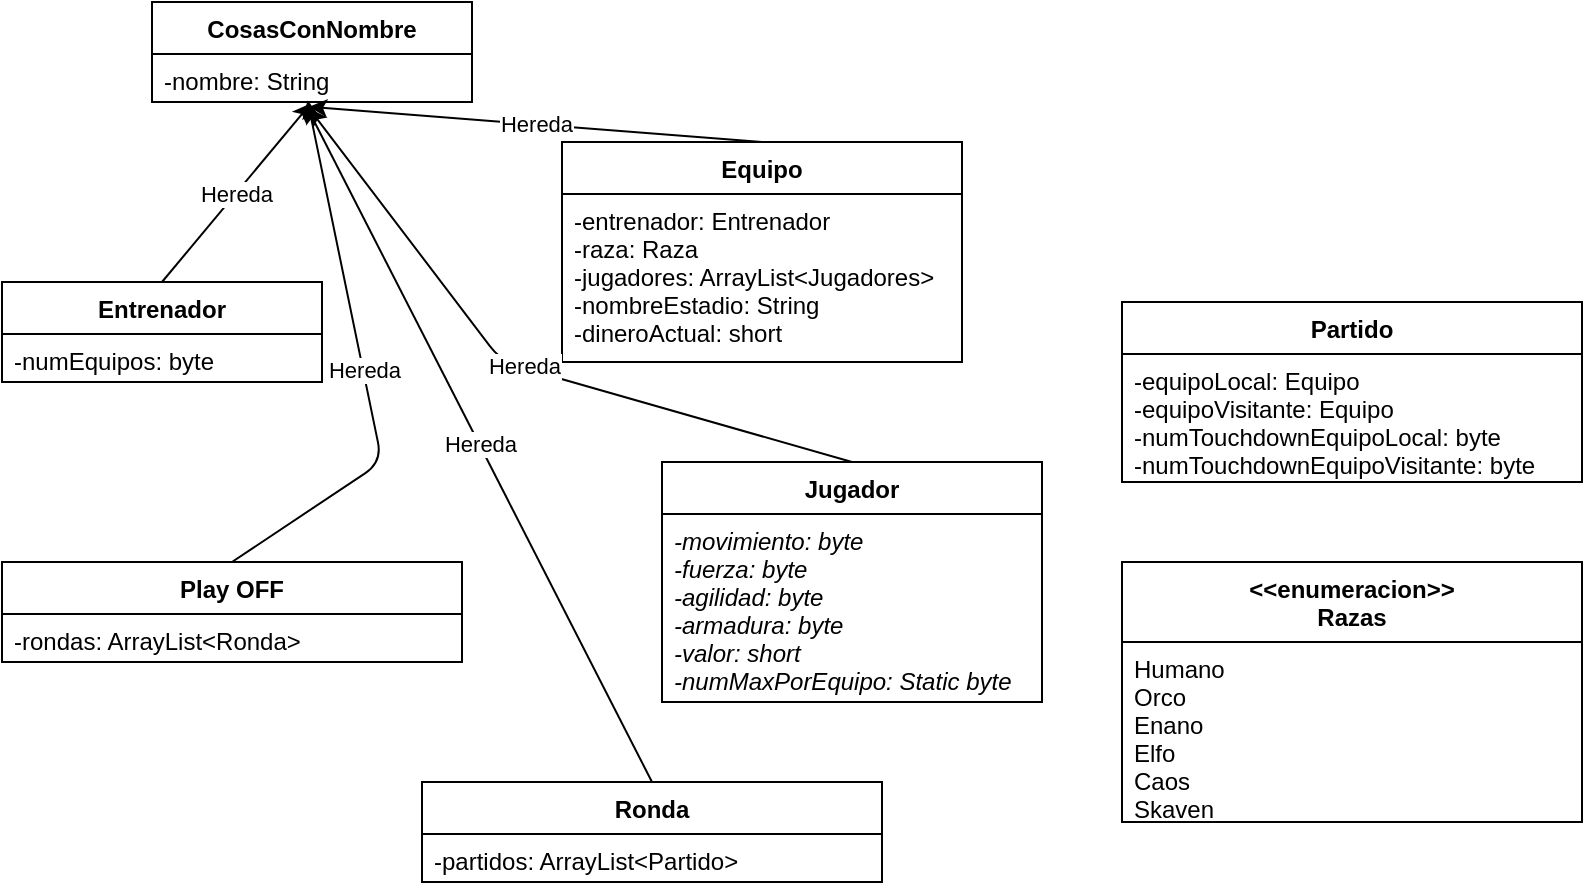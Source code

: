 <mxfile version="14.4.3" type="device"><diagram id="C5RBs43oDa-KdzZeNtuy" name="Page-1"><mxGraphModel dx="1038" dy="607" grid="1" gridSize="10" guides="1" tooltips="1" connect="1" arrows="1" fold="1" page="1" pageScale="1" pageWidth="827" pageHeight="1169" math="0" shadow="0"><root><mxCell id="WIyWlLk6GJQsqaUBKTNV-0"/><mxCell id="WIyWlLk6GJQsqaUBKTNV-1" parent="WIyWlLk6GJQsqaUBKTNV-0"/><mxCell id="zkfFHV4jXpPFQw0GAbJ--0" value="Equipo" style="swimlane;fontStyle=1;align=center;verticalAlign=top;childLayout=stackLayout;horizontal=1;startSize=26;horizontalStack=0;resizeParent=1;resizeLast=0;collapsible=1;marginBottom=0;rounded=0;shadow=0;strokeWidth=1;" parent="WIyWlLk6GJQsqaUBKTNV-1" vertex="1"><mxGeometry x="290" y="130" width="200" height="110" as="geometry"><mxRectangle x="230" y="140" width="160" height="26" as="alternateBounds"/></mxGeometry></mxCell><mxCell id="zkfFHV4jXpPFQw0GAbJ--1" value="-entrenador: Entrenador&#10;-raza: Raza&#10;-jugadores: ArrayList&lt;Jugadores&gt;&#10;-nombreEstadio: String&#10;-dineroActual: short" style="text;align=left;verticalAlign=top;spacingLeft=4;spacingRight=4;overflow=hidden;rotatable=0;points=[[0,0.5],[1,0.5]];portConstraint=eastwest;" parent="zkfFHV4jXpPFQw0GAbJ--0" vertex="1"><mxGeometry y="26" width="200" height="84" as="geometry"/></mxCell><mxCell id="Q3N2USLvI7QdKf6p1Vuk-0" value="Jugador" style="swimlane;fontStyle=1;align=center;verticalAlign=top;childLayout=stackLayout;horizontal=1;startSize=26;horizontalStack=0;resizeParent=1;resizeLast=0;collapsible=1;marginBottom=0;rounded=0;shadow=0;strokeWidth=1;" parent="WIyWlLk6GJQsqaUBKTNV-1" vertex="1"><mxGeometry x="340" y="290" width="190" height="120" as="geometry"><mxRectangle x="230" y="140" width="160" height="26" as="alternateBounds"/></mxGeometry></mxCell><mxCell id="Q3N2USLvI7QdKf6p1Vuk-1" value="-movimiento: byte&#10;-fuerza: byte&#10;-agilidad: byte&#10;-armadura: byte&#10;-valor: short&#10;-numMaxPorEquipo: Static byte" style="text;align=left;verticalAlign=top;spacingLeft=4;spacingRight=4;overflow=hidden;rotatable=0;points=[[0,0.5],[1,0.5]];portConstraint=eastwest;fontStyle=2" parent="Q3N2USLvI7QdKf6p1Vuk-0" vertex="1"><mxGeometry y="26" width="190" height="94" as="geometry"/></mxCell><mxCell id="PQW2mp2P5AoWhbZAPljx-4" value="Entrenador" style="swimlane;fontStyle=1;align=center;verticalAlign=top;childLayout=stackLayout;horizontal=1;startSize=26;horizontalStack=0;resizeParent=1;resizeLast=0;collapsible=1;marginBottom=0;rounded=0;shadow=0;strokeWidth=1;" parent="WIyWlLk6GJQsqaUBKTNV-1" vertex="1"><mxGeometry x="10" y="200" width="160" height="50" as="geometry"><mxRectangle x="230" y="140" width="160" height="26" as="alternateBounds"/></mxGeometry></mxCell><mxCell id="PQW2mp2P5AoWhbZAPljx-5" value="-numEquipos: byte" style="text;align=left;verticalAlign=top;spacingLeft=4;spacingRight=4;overflow=hidden;rotatable=0;points=[[0,0.5],[1,0.5]];portConstraint=eastwest;" parent="PQW2mp2P5AoWhbZAPljx-4" vertex="1"><mxGeometry y="26" width="160" height="24" as="geometry"/></mxCell><mxCell id="PQW2mp2P5AoWhbZAPljx-9" value="Partido" style="swimlane;fontStyle=1;align=center;verticalAlign=top;childLayout=stackLayout;horizontal=1;startSize=26;horizontalStack=0;resizeParent=1;resizeLast=0;collapsible=1;marginBottom=0;rounded=0;shadow=0;strokeWidth=1;" parent="WIyWlLk6GJQsqaUBKTNV-1" vertex="1"><mxGeometry x="570" y="210" width="230" height="90" as="geometry"><mxRectangle x="230" y="140" width="160" height="26" as="alternateBounds"/></mxGeometry></mxCell><mxCell id="PQW2mp2P5AoWhbZAPljx-10" value="-equipoLocal: Equipo&#10;-equipoVisitante: Equipo&#10;-numTouchdownEquipoLocal: byte&#10;-numTouchdownEquipoVisitante: byte&#10;&#10;&#10;" style="text;align=left;verticalAlign=top;spacingLeft=4;spacingRight=4;overflow=hidden;rotatable=0;points=[[0,0.5],[1,0.5]];portConstraint=eastwest;" parent="PQW2mp2P5AoWhbZAPljx-9" vertex="1"><mxGeometry y="26" width="230" height="64" as="geometry"/></mxCell><mxCell id="PQW2mp2P5AoWhbZAPljx-11" value="Play OFF" style="swimlane;fontStyle=1;align=center;verticalAlign=top;childLayout=stackLayout;horizontal=1;startSize=26;horizontalStack=0;resizeParent=1;resizeLast=0;collapsible=1;marginBottom=0;rounded=0;shadow=0;strokeWidth=1;" parent="WIyWlLk6GJQsqaUBKTNV-1" vertex="1"><mxGeometry x="10" y="340" width="230" height="50" as="geometry"><mxRectangle x="230" y="140" width="160" height="26" as="alternateBounds"/></mxGeometry></mxCell><mxCell id="PQW2mp2P5AoWhbZAPljx-12" value="-rondas: ArrayList&lt;Ronda&gt; &#10;&#10;" style="text;align=left;verticalAlign=top;spacingLeft=4;spacingRight=4;overflow=hidden;rotatable=0;points=[[0,0.5],[1,0.5]];portConstraint=eastwest;" parent="PQW2mp2P5AoWhbZAPljx-11" vertex="1"><mxGeometry y="26" width="230" height="24" as="geometry"/></mxCell><mxCell id="_FJKw3jHoF6i7CsNIj6Q-0" value="Ronda" style="swimlane;fontStyle=1;align=center;verticalAlign=top;childLayout=stackLayout;horizontal=1;startSize=26;horizontalStack=0;resizeParent=1;resizeLast=0;collapsible=1;marginBottom=0;rounded=0;shadow=0;strokeWidth=1;" parent="WIyWlLk6GJQsqaUBKTNV-1" vertex="1"><mxGeometry x="220" y="450" width="230" height="50" as="geometry"><mxRectangle x="230" y="140" width="160" height="26" as="alternateBounds"/></mxGeometry></mxCell><mxCell id="_FJKw3jHoF6i7CsNIj6Q-1" value="-partidos: ArrayList&lt;Partido&gt; &#10;" style="text;align=left;verticalAlign=top;spacingLeft=4;spacingRight=4;overflow=hidden;rotatable=0;points=[[0,0.5],[1,0.5]];portConstraint=eastwest;" parent="_FJKw3jHoF6i7CsNIj6Q-0" vertex="1"><mxGeometry y="26" width="230" height="24" as="geometry"/></mxCell><mxCell id="_FJKw3jHoF6i7CsNIj6Q-2" value="&lt;&lt;enumeracion&gt;&gt;&#10;Razas" style="swimlane;fontStyle=1;align=center;verticalAlign=top;childLayout=stackLayout;horizontal=1;startSize=40;horizontalStack=0;resizeParent=1;resizeLast=0;collapsible=1;marginBottom=0;rounded=0;shadow=0;strokeWidth=1;" parent="WIyWlLk6GJQsqaUBKTNV-1" vertex="1"><mxGeometry x="570" y="340" width="230" height="130" as="geometry"><mxRectangle x="230" y="140" width="160" height="26" as="alternateBounds"/></mxGeometry></mxCell><mxCell id="_FJKw3jHoF6i7CsNIj6Q-3" value="Humano&#10;Orco&#10;Enano&#10;Elfo&#10;Caos&#10;Skaven&#10;" style="text;align=left;verticalAlign=top;spacingLeft=4;spacingRight=4;overflow=hidden;rotatable=0;points=[[0,0.5],[1,0.5]];portConstraint=eastwest;" parent="_FJKw3jHoF6i7CsNIj6Q-2" vertex="1"><mxGeometry y="40" width="230" height="90" as="geometry"/></mxCell><mxCell id="_FJKw3jHoF6i7CsNIj6Q-4" value="CosasConNombre" style="swimlane;fontStyle=1;align=center;verticalAlign=top;childLayout=stackLayout;horizontal=1;startSize=26;horizontalStack=0;resizeParent=1;resizeLast=0;collapsible=1;marginBottom=0;rounded=0;shadow=0;strokeWidth=1;" parent="WIyWlLk6GJQsqaUBKTNV-1" vertex="1"><mxGeometry x="85" y="60" width="160" height="50" as="geometry"><mxRectangle x="230" y="140" width="160" height="26" as="alternateBounds"/></mxGeometry></mxCell><mxCell id="_FJKw3jHoF6i7CsNIj6Q-5" value="-nombre: String" style="text;align=left;verticalAlign=top;spacingLeft=4;spacingRight=4;overflow=hidden;rotatable=0;points=[[0,0.5],[1,0.5]];portConstraint=eastwest;" parent="_FJKw3jHoF6i7CsNIj6Q-4" vertex="1"><mxGeometry y="26" width="160" height="24" as="geometry"/></mxCell><mxCell id="_FJKw3jHoF6i7CsNIj6Q-6" value="" style="endArrow=classic;html=1;exitX=0.5;exitY=0;exitDx=0;exitDy=0;entryX=0.496;entryY=1.033;entryDx=0;entryDy=0;entryPerimeter=0;" parent="WIyWlLk6GJQsqaUBKTNV-1" source="PQW2mp2P5AoWhbZAPljx-4" target="_FJKw3jHoF6i7CsNIj6Q-5" edge="1"><mxGeometry relative="1" as="geometry"><mxPoint x="370" y="310" as="sourcePoint"/><mxPoint x="280" y="160" as="targetPoint"/></mxGeometry></mxCell><mxCell id="_FJKw3jHoF6i7CsNIj6Q-7" value="Hereda" style="edgeLabel;resizable=0;html=1;align=center;verticalAlign=middle;" parent="_FJKw3jHoF6i7CsNIj6Q-6" connectable="0" vertex="1"><mxGeometry relative="1" as="geometry"/></mxCell><mxCell id="_FJKw3jHoF6i7CsNIj6Q-8" value="" style="endArrow=classic;html=1;exitX=0.5;exitY=0;exitDx=0;exitDy=0;entryX=0.491;entryY=1.1;entryDx=0;entryDy=0;entryPerimeter=0;" parent="WIyWlLk6GJQsqaUBKTNV-1" source="zkfFHV4jXpPFQw0GAbJ--0" target="_FJKw3jHoF6i7CsNIj6Q-5" edge="1"><mxGeometry relative="1" as="geometry"><mxPoint x="390" y="110" as="sourcePoint"/><mxPoint x="460.36" y="24.008" as="targetPoint"/></mxGeometry></mxCell><mxCell id="_FJKw3jHoF6i7CsNIj6Q-9" value="Hereda" style="edgeLabel;resizable=0;html=1;align=center;verticalAlign=middle;" parent="_FJKw3jHoF6i7CsNIj6Q-8" connectable="0" vertex="1"><mxGeometry relative="1" as="geometry"/></mxCell><mxCell id="_FJKw3jHoF6i7CsNIj6Q-10" value="" style="endArrow=classic;html=1;exitX=0.5;exitY=0;exitDx=0;exitDy=0;entryX=0.486;entryY=0.967;entryDx=0;entryDy=0;entryPerimeter=0;" parent="WIyWlLk6GJQsqaUBKTNV-1" source="PQW2mp2P5AoWhbZAPljx-11" target="_FJKw3jHoF6i7CsNIj6Q-5" edge="1"><mxGeometry relative="1" as="geometry"><mxPoint x="500" y="110" as="sourcePoint"/><mxPoint x="570.36" y="24.008" as="targetPoint"/><Array as="points"><mxPoint x="200" y="290"/></Array></mxGeometry></mxCell><mxCell id="_FJKw3jHoF6i7CsNIj6Q-11" value="Hereda" style="edgeLabel;resizable=0;html=1;align=center;verticalAlign=middle;" parent="_FJKw3jHoF6i7CsNIj6Q-10" connectable="0" vertex="1"><mxGeometry relative="1" as="geometry"/></mxCell><mxCell id="_FJKw3jHoF6i7CsNIj6Q-12" value="" style="endArrow=classic;html=1;exitX=0.5;exitY=0;exitDx=0;exitDy=0;entryX=0.491;entryY=1.133;entryDx=0;entryDy=0;entryPerimeter=0;" parent="WIyWlLk6GJQsqaUBKTNV-1" source="Q3N2USLvI7QdKf6p1Vuk-0" target="_FJKw3jHoF6i7CsNIj6Q-5" edge="1"><mxGeometry relative="1" as="geometry"><mxPoint x="530" y="110" as="sourcePoint"/><mxPoint x="600.36" y="24.008" as="targetPoint"/><Array as="points"><mxPoint x="260" y="240"/></Array></mxGeometry></mxCell><mxCell id="_FJKw3jHoF6i7CsNIj6Q-13" value="Hereda" style="edgeLabel;resizable=0;html=1;align=center;verticalAlign=middle;" parent="_FJKw3jHoF6i7CsNIj6Q-12" connectable="0" vertex="1"><mxGeometry relative="1" as="geometry"><mxPoint y="-0.92" as="offset"/></mxGeometry></mxCell><mxCell id="_FJKw3jHoF6i7CsNIj6Q-14" value="" style="endArrow=classic;html=1;exitX=0.5;exitY=0;exitDx=0;exitDy=0;entryX=0.481;entryY=1.067;entryDx=0;entryDy=0;entryPerimeter=0;" parent="WIyWlLk6GJQsqaUBKTNV-1" source="_FJKw3jHoF6i7CsNIj6Q-0" target="_FJKw3jHoF6i7CsNIj6Q-5" edge="1"><mxGeometry relative="1" as="geometry"><mxPoint x="90" y="550" as="sourcePoint"/><mxPoint x="160.36" y="464.008" as="targetPoint"/></mxGeometry></mxCell><mxCell id="_FJKw3jHoF6i7CsNIj6Q-15" value="Hereda" style="edgeLabel;resizable=0;html=1;align=center;verticalAlign=middle;" parent="_FJKw3jHoF6i7CsNIj6Q-14" connectable="0" vertex="1"><mxGeometry relative="1" as="geometry"/></mxCell></root></mxGraphModel></diagram></mxfile>
